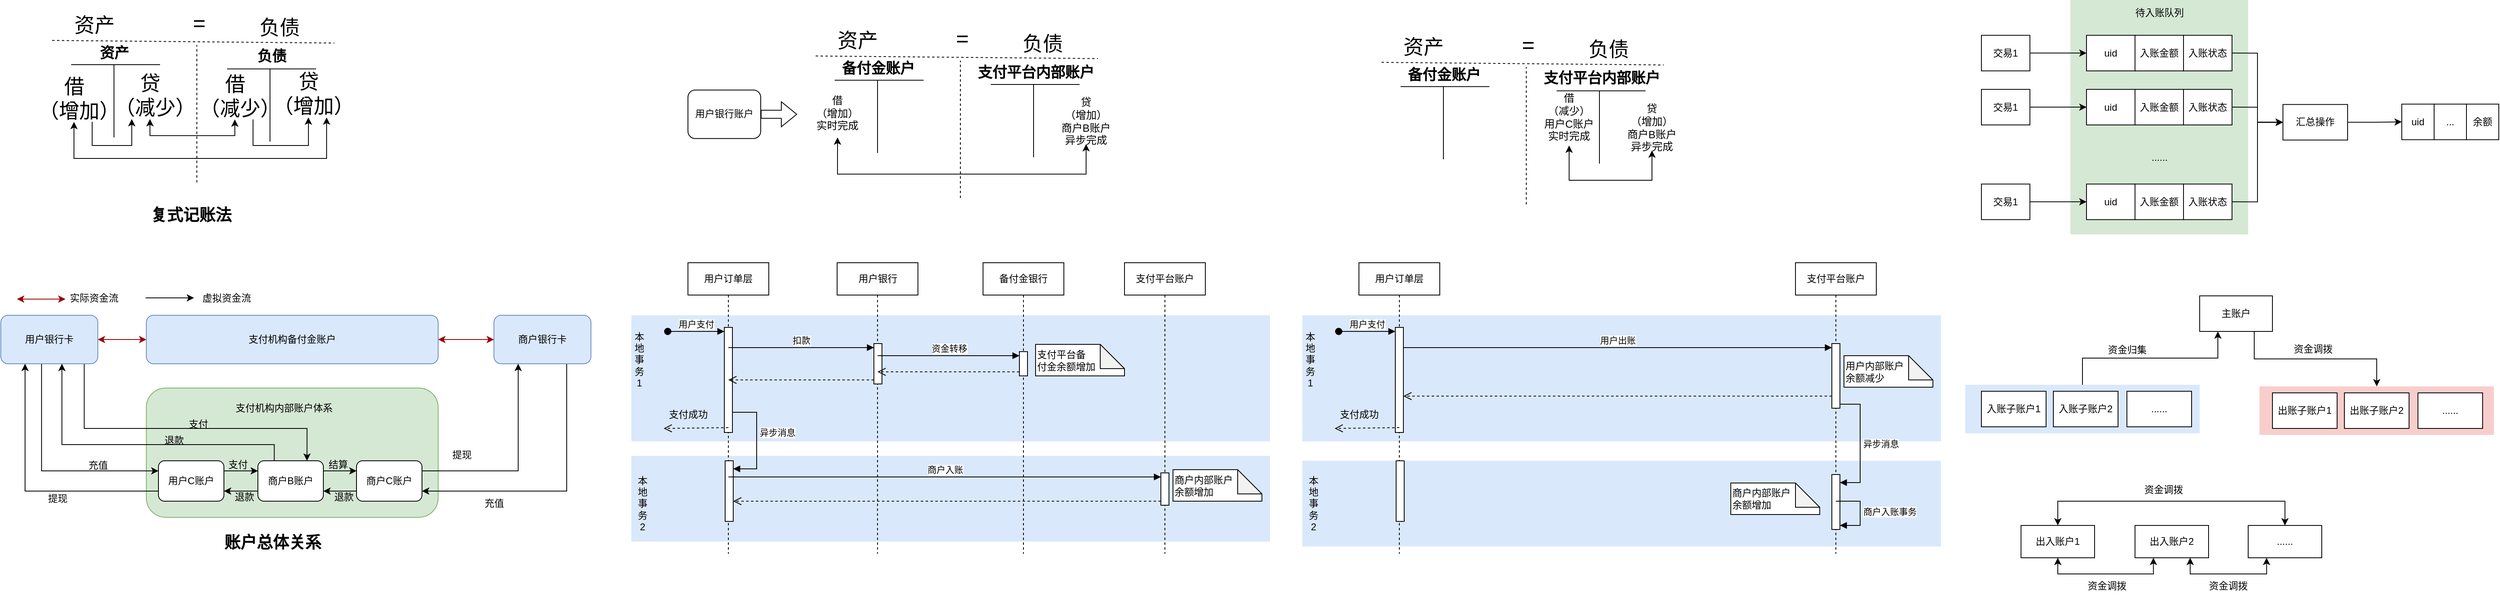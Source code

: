 <mxfile version="24.7.7">
  <diagram name="第 1 页" id="7SsCVHw0W15NpyXnOUrb">
    <mxGraphModel dx="-2128" dy="732" grid="1" gridSize="10" guides="1" tooltips="1" connect="1" arrows="1" fold="1" page="1" pageScale="1" pageWidth="827" pageHeight="1169" math="0" shadow="0">
      <root>
        <mxCell id="0" />
        <mxCell id="1" parent="0" />
        <mxCell id="xBtJLK2xpi-b1Wyv33hD-62" value="" style="rounded=0;whiteSpace=wrap;html=1;fillColor=#f8cecc;strokeColor=none;" vertex="1" parent="1">
          <mxGeometry x="6174" y="508" width="290" height="60" as="geometry" />
        </mxCell>
        <mxCell id="xBtJLK2xpi-b1Wyv33hD-63" style="edgeStyle=orthogonalEdgeStyle;rounded=0;orthogonalLoop=1;jettySize=auto;html=1;exitX=0.5;exitY=0;exitDx=0;exitDy=0;entryX=0.25;entryY=1;entryDx=0;entryDy=0;" edge="1" parent="1" source="xBtJLK2xpi-b1Wyv33hD-61" target="xBtJLK2xpi-b1Wyv33hD-28">
          <mxGeometry relative="1" as="geometry" />
        </mxCell>
        <mxCell id="xBtJLK2xpi-b1Wyv33hD-61" value="" style="rounded=0;whiteSpace=wrap;html=1;fillColor=#dae8fc;strokeColor=none;" vertex="1" parent="1">
          <mxGeometry x="5810" y="506" width="290" height="60" as="geometry" />
        </mxCell>
        <mxCell id="xBtJLK2xpi-b1Wyv33hD-24" value="" style="rounded=0;whiteSpace=wrap;html=1;fillColor=#d5e8d4;strokeColor=none;" vertex="1" parent="1">
          <mxGeometry x="5940" y="30" width="220" height="290" as="geometry" />
        </mxCell>
        <mxCell id="EodZ2tuuJ1Xo54SDkZiC-138" value="" style="rounded=0;whiteSpace=wrap;html=1;fillColor=#dae8fc;strokeColor=none;" parent="1" vertex="1">
          <mxGeometry x="4160" y="594" width="790" height="106" as="geometry" />
        </mxCell>
        <mxCell id="EodZ2tuuJ1Xo54SDkZiC-136" value="" style="rounded=0;whiteSpace=wrap;html=1;fillColor=#dae8fc;strokeColor=none;" parent="1" vertex="1">
          <mxGeometry x="4160" y="420" width="790" height="156" as="geometry" />
        </mxCell>
        <mxCell id="EodZ2tuuJ1Xo54SDkZiC-15" value="" style="rounded=1;whiteSpace=wrap;html=1;fillColor=#d5e8d4;strokeColor=#82b366;" parent="1" vertex="1">
          <mxGeometry x="3560" y="510" width="361" height="160" as="geometry" />
        </mxCell>
        <mxCell id="EodZ2tuuJ1Xo54SDkZiC-1" value="资产" style="rounded=0;whiteSpace=wrap;html=1;fillColor=none;strokeColor=none;fontSize=25;" parent="1" vertex="1">
          <mxGeometry x="3435.5" y="30" width="120" height="60" as="geometry" />
        </mxCell>
        <mxCell id="EodZ2tuuJ1Xo54SDkZiC-2" value="负债" style="rounded=0;whiteSpace=wrap;html=1;fillColor=none;strokeColor=none;fontSize=25;" parent="1" vertex="1">
          <mxGeometry x="3664.5" y="33.25" width="120" height="60" as="geometry" />
        </mxCell>
        <mxCell id="EodZ2tuuJ1Xo54SDkZiC-3" value="" style="endArrow=none;html=1;rounded=0;exitX=0;exitY=1;exitDx=0;exitDy=0;entryX=1;entryY=1;entryDx=0;entryDy=0;dashed=1;" parent="1" edge="1">
          <mxGeometry width="50" height="50" relative="1" as="geometry">
            <mxPoint x="3443.5" y="80" as="sourcePoint" />
            <mxPoint x="3792.5" y="83.25" as="targetPoint" />
          </mxGeometry>
        </mxCell>
        <mxCell id="EodZ2tuuJ1Xo54SDkZiC-4" value="=" style="text;html=1;align=center;verticalAlign=middle;resizable=0;points=[];autosize=1;strokeColor=none;fillColor=none;fontSize=27;" parent="1" vertex="1">
          <mxGeometry x="3604.5" y="33.75" width="40" height="50" as="geometry" />
        </mxCell>
        <mxCell id="EodZ2tuuJ1Xo54SDkZiC-5" style="edgeStyle=orthogonalEdgeStyle;rounded=0;orthogonalLoop=1;jettySize=auto;html=1;exitX=0.5;exitY=1;exitDx=0;exitDy=0;entryX=0.75;entryY=1;entryDx=0;entryDy=0;endArrow=classic;endFill=1;startArrow=classic;startFill=1;" parent="1" source="EodZ2tuuJ1Xo54SDkZiC-6" target="EodZ2tuuJ1Xo54SDkZiC-11" edge="1">
          <mxGeometry relative="1" as="geometry">
            <Array as="points">
              <mxPoint x="3471" y="226" />
              <mxPoint x="3783" y="226" />
            </Array>
          </mxGeometry>
        </mxCell>
        <mxCell id="EodZ2tuuJ1Xo54SDkZiC-57" style="edgeStyle=orthogonalEdgeStyle;rounded=0;orthogonalLoop=1;jettySize=auto;html=1;exitX=0.75;exitY=1;exitDx=0;exitDy=0;entryX=0.25;entryY=1;entryDx=0;entryDy=0;" parent="1" source="EodZ2tuuJ1Xo54SDkZiC-6" target="EodZ2tuuJ1Xo54SDkZiC-7" edge="1">
          <mxGeometry relative="1" as="geometry">
            <Array as="points">
              <mxPoint x="3493" y="210" />
              <mxPoint x="3542" y="210" />
            </Array>
          </mxGeometry>
        </mxCell>
        <mxCell id="EodZ2tuuJ1Xo54SDkZiC-6" value="借&lt;div&gt;（增加）&lt;/div&gt;" style="rounded=0;whiteSpace=wrap;html=1;fillColor=none;strokeColor=none;fontSize=25;" parent="1" vertex="1">
          <mxGeometry x="3425.5" y="120.75" width="90" height="60" as="geometry" />
        </mxCell>
        <mxCell id="EodZ2tuuJ1Xo54SDkZiC-7" value="贷&lt;div&gt;（减少）&lt;/div&gt;" style="rounded=0;whiteSpace=wrap;html=1;fillColor=none;strokeColor=none;fontSize=25;" parent="1" vertex="1">
          <mxGeometry x="3519.5" y="117.25" width="90" height="60" as="geometry" />
        </mxCell>
        <mxCell id="EodZ2tuuJ1Xo54SDkZiC-8" value="" style="endArrow=none;html=1;rounded=0;dashed=1;" parent="1" edge="1">
          <mxGeometry width="50" height="50" relative="1" as="geometry">
            <mxPoint x="3622.5" y="255.75" as="sourcePoint" />
            <mxPoint x="3622.5" y="85.75" as="targetPoint" />
          </mxGeometry>
        </mxCell>
        <mxCell id="EodZ2tuuJ1Xo54SDkZiC-9" style="edgeStyle=orthogonalEdgeStyle;rounded=0;orthogonalLoop=1;jettySize=auto;html=1;exitX=0.5;exitY=1;exitDx=0;exitDy=0;entryX=0.5;entryY=1;entryDx=0;entryDy=0;startArrow=classic;startFill=1;" parent="1" source="EodZ2tuuJ1Xo54SDkZiC-10" target="EodZ2tuuJ1Xo54SDkZiC-7" edge="1">
          <mxGeometry relative="1" as="geometry" />
        </mxCell>
        <mxCell id="EodZ2tuuJ1Xo54SDkZiC-58" style="edgeStyle=orthogonalEdgeStyle;rounded=0;orthogonalLoop=1;jettySize=auto;html=1;exitX=0.75;exitY=1;exitDx=0;exitDy=0;entryX=0.5;entryY=1;entryDx=0;entryDy=0;" parent="1" source="EodZ2tuuJ1Xo54SDkZiC-10" target="EodZ2tuuJ1Xo54SDkZiC-11" edge="1">
          <mxGeometry relative="1" as="geometry">
            <Array as="points">
              <mxPoint x="3692" y="210" />
              <mxPoint x="3761" y="210" />
            </Array>
          </mxGeometry>
        </mxCell>
        <mxCell id="EodZ2tuuJ1Xo54SDkZiC-10" value="借&lt;div&gt;（减少）&lt;/div&gt;" style="rounded=0;whiteSpace=wrap;html=1;fillColor=none;strokeColor=none;fontSize=25;" parent="1" vertex="1">
          <mxGeometry x="3624.5" y="117.75" width="90" height="60" as="geometry" />
        </mxCell>
        <mxCell id="EodZ2tuuJ1Xo54SDkZiC-11" value="贷&lt;div&gt;（增加）&lt;/div&gt;" style="rounded=0;whiteSpace=wrap;html=1;fillColor=none;strokeColor=none;fontSize=25;" parent="1" vertex="1">
          <mxGeometry x="3715.5" y="115.25" width="90" height="60" as="geometry" />
        </mxCell>
        <mxCell id="EodZ2tuuJ1Xo54SDkZiC-34" style="edgeStyle=orthogonalEdgeStyle;rounded=0;orthogonalLoop=1;jettySize=auto;html=1;exitX=0.42;exitY=1;exitDx=0;exitDy=0;entryX=0;entryY=0.25;entryDx=0;entryDy=0;exitPerimeter=0;" parent="1" source="EodZ2tuuJ1Xo54SDkZiC-12" target="EodZ2tuuJ1Xo54SDkZiC-16" edge="1">
          <mxGeometry relative="1" as="geometry" />
        </mxCell>
        <mxCell id="EodZ2tuuJ1Xo54SDkZiC-36" style="edgeStyle=orthogonalEdgeStyle;rounded=0;orthogonalLoop=1;jettySize=auto;html=1;exitX=1;exitY=0.5;exitDx=0;exitDy=0;entryX=0;entryY=0.5;entryDx=0;entryDy=0;startArrow=classic;startFill=1;strokeColor=#990000;" parent="1" source="EodZ2tuuJ1Xo54SDkZiC-12" target="EodZ2tuuJ1Xo54SDkZiC-13" edge="1">
          <mxGeometry relative="1" as="geometry" />
        </mxCell>
        <mxCell id="EodZ2tuuJ1Xo54SDkZiC-40" style="edgeStyle=orthogonalEdgeStyle;rounded=0;orthogonalLoop=1;jettySize=auto;html=1;exitX=0.86;exitY=1;exitDx=0;exitDy=0;exitPerimeter=0;entryX=0.75;entryY=0;entryDx=0;entryDy=0;" parent="1" source="EodZ2tuuJ1Xo54SDkZiC-12" target="EodZ2tuuJ1Xo54SDkZiC-17" edge="1">
          <mxGeometry relative="1" as="geometry">
            <Array as="points">
              <mxPoint x="3483" y="560" />
              <mxPoint x="3759" y="560" />
            </Array>
          </mxGeometry>
        </mxCell>
        <mxCell id="EodZ2tuuJ1Xo54SDkZiC-12" value="用户银行卡" style="rounded=1;whiteSpace=wrap;html=1;points=[[0,0,0,0,0],[0,0.25,0,0,0],[0,0.5,0,0,0],[0,0.75,0,0,0],[0,1,0,0,0],[0.15,1,0,0,0],[0.25,0,0,0,0],[0.25,1,0,0,0],[0.33,1,0,0,0],[0.42,1,0,0,0],[0.5,0,0,0,0],[0.53,1,0,0,0],[0.63,1,0,0,0],[0.75,0,0,0,0],[0.75,1,0,0,0],[0.86,1,0,0,0],[1,0,0,0,0],[1,0.25,0,0,0],[1,0.5,0,0,0],[1,0.75,0,0,0],[1,1,0,0,0]];fillColor=#dae8fc;strokeColor=#6c8ebf;" parent="1" vertex="1">
          <mxGeometry x="3380" y="420" width="120" height="60" as="geometry" />
        </mxCell>
        <mxCell id="EodZ2tuuJ1Xo54SDkZiC-13" value="支付机构备付金账户" style="rounded=1;whiteSpace=wrap;html=1;fillColor=#dae8fc;strokeColor=#6c8ebf;" parent="1" vertex="1">
          <mxGeometry x="3560" y="420" width="361" height="60" as="geometry" />
        </mxCell>
        <mxCell id="EodZ2tuuJ1Xo54SDkZiC-21" style="edgeStyle=orthogonalEdgeStyle;rounded=0;orthogonalLoop=1;jettySize=auto;html=1;exitX=0.75;exitY=1;exitDx=0;exitDy=0;entryX=1;entryY=0.75;entryDx=0;entryDy=0;" parent="1" source="EodZ2tuuJ1Xo54SDkZiC-14" target="EodZ2tuuJ1Xo54SDkZiC-18" edge="1">
          <mxGeometry relative="1" as="geometry" />
        </mxCell>
        <mxCell id="EodZ2tuuJ1Xo54SDkZiC-37" style="edgeStyle=orthogonalEdgeStyle;rounded=0;orthogonalLoop=1;jettySize=auto;html=1;exitX=0;exitY=0.5;exitDx=0;exitDy=0;entryX=1;entryY=0.5;entryDx=0;entryDy=0;startArrow=classic;startFill=1;strokeColor=#990000;" parent="1" source="EodZ2tuuJ1Xo54SDkZiC-14" target="EodZ2tuuJ1Xo54SDkZiC-13" edge="1">
          <mxGeometry relative="1" as="geometry" />
        </mxCell>
        <mxCell id="EodZ2tuuJ1Xo54SDkZiC-14" value="商户银行卡" style="rounded=1;whiteSpace=wrap;html=1;fillColor=#dae8fc;strokeColor=#6c8ebf;" parent="1" vertex="1">
          <mxGeometry x="3990" y="420" width="120" height="60" as="geometry" />
        </mxCell>
        <mxCell id="EodZ2tuuJ1Xo54SDkZiC-28" style="edgeStyle=orthogonalEdgeStyle;rounded=0;orthogonalLoop=1;jettySize=auto;html=1;exitX=1;exitY=0.25;exitDx=0;exitDy=0;entryX=0;entryY=0.25;entryDx=0;entryDy=0;" parent="1" source="EodZ2tuuJ1Xo54SDkZiC-16" target="EodZ2tuuJ1Xo54SDkZiC-17" edge="1">
          <mxGeometry relative="1" as="geometry" />
        </mxCell>
        <mxCell id="EodZ2tuuJ1Xo54SDkZiC-35" style="edgeStyle=orthogonalEdgeStyle;rounded=0;orthogonalLoop=1;jettySize=auto;html=1;exitX=0;exitY=0.75;exitDx=0;exitDy=0;entryX=0.25;entryY=1;entryDx=0;entryDy=0;" parent="1" source="EodZ2tuuJ1Xo54SDkZiC-16" target="EodZ2tuuJ1Xo54SDkZiC-12" edge="1">
          <mxGeometry relative="1" as="geometry" />
        </mxCell>
        <mxCell id="EodZ2tuuJ1Xo54SDkZiC-16" value="用户C账户" style="rounded=1;whiteSpace=wrap;html=1;" parent="1" vertex="1">
          <mxGeometry x="3575" y="600" width="81" height="50" as="geometry" />
        </mxCell>
        <mxCell id="EodZ2tuuJ1Xo54SDkZiC-24" style="edgeStyle=orthogonalEdgeStyle;rounded=0;orthogonalLoop=1;jettySize=auto;html=1;exitX=1;exitY=0.25;exitDx=0;exitDy=0;entryX=0;entryY=0.25;entryDx=0;entryDy=0;" parent="1" source="EodZ2tuuJ1Xo54SDkZiC-17" target="EodZ2tuuJ1Xo54SDkZiC-18" edge="1">
          <mxGeometry relative="1" as="geometry" />
        </mxCell>
        <mxCell id="EodZ2tuuJ1Xo54SDkZiC-29" style="edgeStyle=orthogonalEdgeStyle;rounded=0;orthogonalLoop=1;jettySize=auto;html=1;exitX=0;exitY=0.75;exitDx=0;exitDy=0;entryX=1;entryY=0.75;entryDx=0;entryDy=0;" parent="1" source="EodZ2tuuJ1Xo54SDkZiC-17" target="EodZ2tuuJ1Xo54SDkZiC-16" edge="1">
          <mxGeometry relative="1" as="geometry" />
        </mxCell>
        <mxCell id="EodZ2tuuJ1Xo54SDkZiC-17" value="商户B账户" style="rounded=1;whiteSpace=wrap;html=1;" parent="1" vertex="1">
          <mxGeometry x="3698" y="600" width="81" height="50" as="geometry" />
        </mxCell>
        <mxCell id="EodZ2tuuJ1Xo54SDkZiC-20" style="edgeStyle=orthogonalEdgeStyle;rounded=0;orthogonalLoop=1;jettySize=auto;html=1;exitX=1;exitY=0.25;exitDx=0;exitDy=0;entryX=0.25;entryY=1;entryDx=0;entryDy=0;" parent="1" source="EodZ2tuuJ1Xo54SDkZiC-18" target="EodZ2tuuJ1Xo54SDkZiC-14" edge="1">
          <mxGeometry relative="1" as="geometry" />
        </mxCell>
        <mxCell id="EodZ2tuuJ1Xo54SDkZiC-25" style="edgeStyle=orthogonalEdgeStyle;rounded=0;orthogonalLoop=1;jettySize=auto;html=1;exitX=0;exitY=0.75;exitDx=0;exitDy=0;entryX=1;entryY=0.75;entryDx=0;entryDy=0;" parent="1" source="EodZ2tuuJ1Xo54SDkZiC-18" target="EodZ2tuuJ1Xo54SDkZiC-17" edge="1">
          <mxGeometry relative="1" as="geometry" />
        </mxCell>
        <mxCell id="EodZ2tuuJ1Xo54SDkZiC-18" value="商户C账户" style="rounded=1;whiteSpace=wrap;html=1;" parent="1" vertex="1">
          <mxGeometry x="3820" y="600" width="81" height="50" as="geometry" />
        </mxCell>
        <mxCell id="EodZ2tuuJ1Xo54SDkZiC-19" value="支付机构内部账户体系" style="text;html=1;align=center;verticalAlign=middle;resizable=0;points=[];autosize=1;strokeColor=none;fillColor=none;" parent="1" vertex="1">
          <mxGeometry x="3660" y="520" width="140" height="30" as="geometry" />
        </mxCell>
        <mxCell id="EodZ2tuuJ1Xo54SDkZiC-22" value="提现" style="text;html=1;align=center;verticalAlign=middle;resizable=0;points=[];autosize=1;strokeColor=none;fillColor=none;" parent="1" vertex="1">
          <mxGeometry x="3925" y="578" width="50" height="30" as="geometry" />
        </mxCell>
        <mxCell id="EodZ2tuuJ1Xo54SDkZiC-23" value="充值" style="text;html=1;align=center;verticalAlign=middle;resizable=0;points=[];autosize=1;strokeColor=none;fillColor=none;" parent="1" vertex="1">
          <mxGeometry x="3965" y="638" width="50" height="30" as="geometry" />
        </mxCell>
        <mxCell id="EodZ2tuuJ1Xo54SDkZiC-26" value="结算" style="text;html=1;align=center;verticalAlign=middle;resizable=0;points=[];autosize=1;strokeColor=none;fillColor=none;" parent="1" vertex="1">
          <mxGeometry x="3772" y="590" width="50" height="30" as="geometry" />
        </mxCell>
        <mxCell id="EodZ2tuuJ1Xo54SDkZiC-27" value="退款" style="text;html=1;align=center;verticalAlign=middle;resizable=0;points=[];autosize=1;strokeColor=none;fillColor=none;" parent="1" vertex="1">
          <mxGeometry x="3779" y="630" width="50" height="30" as="geometry" />
        </mxCell>
        <mxCell id="EodZ2tuuJ1Xo54SDkZiC-31" value="支付" style="text;html=1;align=center;verticalAlign=middle;resizable=0;points=[];autosize=1;strokeColor=none;fillColor=none;" parent="1" vertex="1">
          <mxGeometry x="3648" y="590" width="50" height="30" as="geometry" />
        </mxCell>
        <mxCell id="EodZ2tuuJ1Xo54SDkZiC-33" value="退款" style="text;html=1;align=center;verticalAlign=middle;resizable=0;points=[];autosize=1;strokeColor=none;fillColor=none;" parent="1" vertex="1">
          <mxGeometry x="3656" y="630" width="50" height="30" as="geometry" />
        </mxCell>
        <mxCell id="EodZ2tuuJ1Xo54SDkZiC-38" value="充值" style="text;html=1;align=center;verticalAlign=middle;resizable=0;points=[];autosize=1;strokeColor=none;fillColor=none;" parent="1" vertex="1">
          <mxGeometry x="3475" y="591" width="50" height="30" as="geometry" />
        </mxCell>
        <mxCell id="EodZ2tuuJ1Xo54SDkZiC-39" value="提现" style="text;html=1;align=center;verticalAlign=middle;resizable=0;points=[];autosize=1;strokeColor=none;fillColor=none;" parent="1" vertex="1">
          <mxGeometry x="3425" y="632" width="50" height="30" as="geometry" />
        </mxCell>
        <mxCell id="EodZ2tuuJ1Xo54SDkZiC-42" style="edgeStyle=orthogonalEdgeStyle;rounded=0;orthogonalLoop=1;jettySize=auto;html=1;exitX=0.25;exitY=0;exitDx=0;exitDy=0;entryX=0.63;entryY=1;entryDx=0;entryDy=0;entryPerimeter=0;" parent="1" source="EodZ2tuuJ1Xo54SDkZiC-17" target="EodZ2tuuJ1Xo54SDkZiC-12" edge="1">
          <mxGeometry relative="1" as="geometry">
            <Array as="points">
              <mxPoint x="3718" y="580" />
              <mxPoint x="3456" y="580" />
            </Array>
          </mxGeometry>
        </mxCell>
        <mxCell id="EodZ2tuuJ1Xo54SDkZiC-43" value="支付" style="text;html=1;align=center;verticalAlign=middle;resizable=0;points=[];autosize=1;strokeColor=none;fillColor=none;" parent="1" vertex="1">
          <mxGeometry x="3599" y="540" width="50" height="30" as="geometry" />
        </mxCell>
        <mxCell id="EodZ2tuuJ1Xo54SDkZiC-44" value="退款" style="text;html=1;align=center;verticalAlign=middle;resizable=0;points=[];autosize=1;strokeColor=none;fillColor=none;" parent="1" vertex="1">
          <mxGeometry x="3569" y="560" width="50" height="30" as="geometry" />
        </mxCell>
        <mxCell id="EodZ2tuuJ1Xo54SDkZiC-48" style="edgeStyle=orthogonalEdgeStyle;rounded=0;orthogonalLoop=1;jettySize=auto;html=1;exitX=1;exitY=0.5;exitDx=0;exitDy=0;entryX=0;entryY=0.5;entryDx=0;entryDy=0;startArrow=classic;startFill=1;strokeColor=#990000;" parent="1" edge="1">
          <mxGeometry relative="1" as="geometry">
            <mxPoint x="3400" y="400" as="sourcePoint" />
            <mxPoint x="3460" y="400" as="targetPoint" />
          </mxGeometry>
        </mxCell>
        <mxCell id="EodZ2tuuJ1Xo54SDkZiC-49" value="实际资金流" style="text;html=1;align=center;verticalAlign=middle;resizable=0;points=[];autosize=1;strokeColor=none;fillColor=none;" parent="1" vertex="1">
          <mxGeometry x="3455" y="384" width="80" height="30" as="geometry" />
        </mxCell>
        <mxCell id="EodZ2tuuJ1Xo54SDkZiC-51" style="edgeStyle=orthogonalEdgeStyle;rounded=0;orthogonalLoop=1;jettySize=auto;html=1;exitX=1;exitY=0.25;exitDx=0;exitDy=0;exitPerimeter=0;entryX=0;entryY=0.25;entryDx=0;entryDy=0;" parent="1" edge="1">
          <mxGeometry relative="1" as="geometry">
            <mxPoint x="3559" y="398.5" as="sourcePoint" />
            <mxPoint x="3619" y="398.5" as="targetPoint" />
          </mxGeometry>
        </mxCell>
        <mxCell id="EodZ2tuuJ1Xo54SDkZiC-52" value="虚拟资金流" style="text;html=1;align=center;verticalAlign=middle;resizable=0;points=[];autosize=1;strokeColor=none;fillColor=none;" parent="1" vertex="1">
          <mxGeometry x="3619" y="384" width="80" height="30" as="geometry" />
        </mxCell>
        <mxCell id="EodZ2tuuJ1Xo54SDkZiC-53" value="复式记账法" style="text;html=1;align=center;verticalAlign=middle;resizable=0;points=[];autosize=1;strokeColor=none;fillColor=none;fontSize=20;fontStyle=1" parent="1" vertex="1">
          <mxGeometry x="3555" y="275" width="120" height="40" as="geometry" />
        </mxCell>
        <mxCell id="EodZ2tuuJ1Xo54SDkZiC-54" value="账户总体关系" style="text;html=1;align=center;verticalAlign=middle;resizable=0;points=[];autosize=1;strokeColor=none;fillColor=none;fontSize=20;fontStyle=1" parent="1" vertex="1">
          <mxGeometry x="3646" y="680" width="140" height="40" as="geometry" />
        </mxCell>
        <mxCell id="EodZ2tuuJ1Xo54SDkZiC-55" value="" style="endArrow=none;html=1;rounded=0;" parent="1" edge="1">
          <mxGeometry width="50" height="50" relative="1" as="geometry">
            <mxPoint x="3467" y="110" as="sourcePoint" />
            <mxPoint x="3577" y="110" as="targetPoint" />
          </mxGeometry>
        </mxCell>
        <mxCell id="EodZ2tuuJ1Xo54SDkZiC-56" value="" style="endArrow=none;html=1;rounded=0;" parent="1" edge="1">
          <mxGeometry width="50" height="50" relative="1" as="geometry">
            <mxPoint x="3520" y="200" as="sourcePoint" />
            <mxPoint x="3520" y="110" as="targetPoint" />
          </mxGeometry>
        </mxCell>
        <mxCell id="EodZ2tuuJ1Xo54SDkZiC-59" value="" style="endArrow=none;html=1;rounded=0;" parent="1" edge="1">
          <mxGeometry width="50" height="50" relative="1" as="geometry">
            <mxPoint x="3660" y="115.25" as="sourcePoint" />
            <mxPoint x="3770" y="115.25" as="targetPoint" />
          </mxGeometry>
        </mxCell>
        <mxCell id="EodZ2tuuJ1Xo54SDkZiC-60" value="" style="endArrow=none;html=1;rounded=0;" parent="1" edge="1">
          <mxGeometry width="50" height="50" relative="1" as="geometry">
            <mxPoint x="3713" y="205.25" as="sourcePoint" />
            <mxPoint x="3713" y="115.25" as="targetPoint" />
          </mxGeometry>
        </mxCell>
        <mxCell id="EodZ2tuuJ1Xo54SDkZiC-61" value="资产" style="text;html=1;align=center;verticalAlign=middle;resizable=0;points=[];autosize=1;strokeColor=none;fillColor=none;fontSize=18;fontStyle=1" parent="1" vertex="1">
          <mxGeometry x="3490" y="75.75" width="60" height="40" as="geometry" />
        </mxCell>
        <mxCell id="EodZ2tuuJ1Xo54SDkZiC-62" value="负债" style="text;html=1;align=center;verticalAlign=middle;resizable=0;points=[];autosize=1;strokeColor=none;fillColor=none;fontSize=18;fontStyle=1" parent="1" vertex="1">
          <mxGeometry x="3685" y="80.25" width="60" height="40" as="geometry" />
        </mxCell>
        <mxCell id="EodZ2tuuJ1Xo54SDkZiC-63" value="资产" style="rounded=0;whiteSpace=wrap;html=1;fillColor=none;strokeColor=none;fontSize=25;" parent="1" vertex="1">
          <mxGeometry x="4380" y="49.25" width="120" height="60" as="geometry" />
        </mxCell>
        <mxCell id="EodZ2tuuJ1Xo54SDkZiC-64" value="负债" style="rounded=0;whiteSpace=wrap;html=1;fillColor=none;strokeColor=none;fontSize=25;" parent="1" vertex="1">
          <mxGeometry x="4609" y="52.5" width="120" height="60" as="geometry" />
        </mxCell>
        <mxCell id="EodZ2tuuJ1Xo54SDkZiC-65" value="" style="endArrow=none;html=1;rounded=0;exitX=0;exitY=1;exitDx=0;exitDy=0;entryX=1;entryY=1;entryDx=0;entryDy=0;dashed=1;" parent="1" edge="1">
          <mxGeometry width="50" height="50" relative="1" as="geometry">
            <mxPoint x="4388" y="99.25" as="sourcePoint" />
            <mxPoint x="4737" y="102.5" as="targetPoint" />
          </mxGeometry>
        </mxCell>
        <mxCell id="EodZ2tuuJ1Xo54SDkZiC-66" value="=" style="text;html=1;align=center;verticalAlign=middle;resizable=0;points=[];autosize=1;strokeColor=none;fillColor=none;fontSize=27;" parent="1" vertex="1">
          <mxGeometry x="4549" y="53" width="40" height="50" as="geometry" />
        </mxCell>
        <mxCell id="EodZ2tuuJ1Xo54SDkZiC-67" style="edgeStyle=orthogonalEdgeStyle;rounded=0;orthogonalLoop=1;jettySize=auto;html=1;exitX=0.5;exitY=1;exitDx=0;exitDy=0;entryX=0.5;entryY=1;entryDx=0;entryDy=0;endArrow=classic;endFill=1;startArrow=classic;startFill=1;" parent="1" source="EodZ2tuuJ1Xo54SDkZiC-69" target="EodZ2tuuJ1Xo54SDkZiC-75" edge="1">
          <mxGeometry relative="1" as="geometry">
            <Array as="points">
              <mxPoint x="4415" y="245.37" />
              <mxPoint x="4723" y="245.37" />
            </Array>
          </mxGeometry>
        </mxCell>
        <mxCell id="EodZ2tuuJ1Xo54SDkZiC-69" value="借&lt;div style=&quot;font-size: 13px;&quot;&gt;（增加）&lt;/div&gt;&lt;div style=&quot;font-size: 13px;&quot;&gt;实时完成&lt;/div&gt;" style="rounded=0;whiteSpace=wrap;html=1;fillColor=none;strokeColor=none;fontSize=13;" parent="1" vertex="1">
          <mxGeometry x="4370" y="140" width="90" height="60" as="geometry" />
        </mxCell>
        <mxCell id="EodZ2tuuJ1Xo54SDkZiC-71" value="" style="endArrow=none;html=1;rounded=0;dashed=1;" parent="1" edge="1">
          <mxGeometry width="50" height="50" relative="1" as="geometry">
            <mxPoint x="4567" y="275" as="sourcePoint" />
            <mxPoint x="4567" y="105" as="targetPoint" />
          </mxGeometry>
        </mxCell>
        <mxCell id="EodZ2tuuJ1Xo54SDkZiC-75" value="贷&lt;div style=&quot;font-size: 13px;&quot;&gt;（增加）&lt;/div&gt;&lt;div style=&quot;font-size: 13px;&quot;&gt;商户B账户&lt;/div&gt;&lt;div style=&quot;font-size: 13px;&quot;&gt;异步完成&lt;/div&gt;" style="rounded=0;whiteSpace=wrap;html=1;fillColor=none;strokeColor=none;fontSize=13;" parent="1" vertex="1">
          <mxGeometry x="4665" y="151.37" width="115" height="56.87" as="geometry" />
        </mxCell>
        <mxCell id="EodZ2tuuJ1Xo54SDkZiC-76" value="" style="endArrow=none;html=1;rounded=0;" parent="1" edge="1">
          <mxGeometry width="50" height="50" relative="1" as="geometry">
            <mxPoint x="4411.5" y="129.25" as="sourcePoint" />
            <mxPoint x="4521.5" y="129.25" as="targetPoint" />
          </mxGeometry>
        </mxCell>
        <mxCell id="EodZ2tuuJ1Xo54SDkZiC-77" value="" style="endArrow=none;html=1;rounded=0;" parent="1" edge="1">
          <mxGeometry width="50" height="50" relative="1" as="geometry">
            <mxPoint x="4464.5" y="219.25" as="sourcePoint" />
            <mxPoint x="4464.5" y="129.25" as="targetPoint" />
          </mxGeometry>
        </mxCell>
        <mxCell id="EodZ2tuuJ1Xo54SDkZiC-78" value="" style="endArrow=none;html=1;rounded=0;" parent="1" edge="1">
          <mxGeometry width="50" height="50" relative="1" as="geometry">
            <mxPoint x="4604.5" y="134.5" as="sourcePoint" />
            <mxPoint x="4714.5" y="134.5" as="targetPoint" />
          </mxGeometry>
        </mxCell>
        <mxCell id="EodZ2tuuJ1Xo54SDkZiC-79" value="" style="endArrow=none;html=1;rounded=0;" parent="1" edge="1">
          <mxGeometry width="50" height="50" relative="1" as="geometry">
            <mxPoint x="4657.5" y="224.5" as="sourcePoint" />
            <mxPoint x="4657.5" y="134.5" as="targetPoint" />
          </mxGeometry>
        </mxCell>
        <mxCell id="EodZ2tuuJ1Xo54SDkZiC-80" value="备付金账户" style="text;html=1;align=center;verticalAlign=middle;resizable=0;points=[];autosize=1;strokeColor=none;fillColor=none;fontSize=18;fontStyle=1" parent="1" vertex="1">
          <mxGeometry x="4409.5" y="95" width="110" height="40" as="geometry" />
        </mxCell>
        <mxCell id="EodZ2tuuJ1Xo54SDkZiC-81" value="支付平台内部账户" style="text;html=1;align=center;verticalAlign=middle;resizable=0;points=[];autosize=1;strokeColor=none;fillColor=none;fontSize=18;fontStyle=1" parent="1" vertex="1">
          <mxGeometry x="4574.5" y="99.5" width="170" height="40" as="geometry" />
        </mxCell>
        <mxCell id="EodZ2tuuJ1Xo54SDkZiC-82" value="用户银行账户" style="rounded=1;whiteSpace=wrap;html=1;" parent="1" vertex="1">
          <mxGeometry x="4230" y="141.37" width="90" height="60" as="geometry" />
        </mxCell>
        <mxCell id="EodZ2tuuJ1Xo54SDkZiC-83" value="" style="shape=flexArrow;endArrow=classic;html=1;rounded=0;exitX=1;exitY=0.5;exitDx=0;exitDy=0;" parent="1" source="EodZ2tuuJ1Xo54SDkZiC-82" edge="1">
          <mxGeometry width="50" height="50" relative="1" as="geometry">
            <mxPoint x="4275" y="311.37" as="sourcePoint" />
            <mxPoint x="4365" y="171.37" as="targetPoint" />
          </mxGeometry>
        </mxCell>
        <mxCell id="EodZ2tuuJ1Xo54SDkZiC-104" value="用户订单层" style="shape=umlLifeline;perimeter=lifelinePerimeter;whiteSpace=wrap;html=1;container=1;dropTarget=0;collapsible=0;recursiveResize=0;outlineConnect=0;portConstraint=eastwest;newEdgeStyle={&quot;curved&quot;:0,&quot;rounded&quot;:0};" parent="1" vertex="1">
          <mxGeometry x="4230" y="355" width="100" height="360" as="geometry" />
        </mxCell>
        <mxCell id="EodZ2tuuJ1Xo54SDkZiC-108" value="" style="html=1;points=[[0,0,0,0,5],[0,1,0,0,-5],[1,0,0,0,5],[1,1,0,0,-5]];perimeter=orthogonalPerimeter;outlineConnect=0;targetShapes=umlLifeline;portConstraint=eastwest;newEdgeStyle={&quot;curved&quot;:0,&quot;rounded&quot;:0};" parent="EodZ2tuuJ1Xo54SDkZiC-104" vertex="1">
          <mxGeometry x="45" y="80" width="10" height="130" as="geometry" />
        </mxCell>
        <mxCell id="EodZ2tuuJ1Xo54SDkZiC-109" value="用户支付" style="html=1;verticalAlign=bottom;startArrow=oval;endArrow=block;startSize=8;curved=0;rounded=0;entryX=0;entryY=0;entryDx=0;entryDy=5;" parent="EodZ2tuuJ1Xo54SDkZiC-104" target="EodZ2tuuJ1Xo54SDkZiC-108" edge="1">
          <mxGeometry relative="1" as="geometry">
            <mxPoint x="-25" y="85" as="sourcePoint" />
          </mxGeometry>
        </mxCell>
        <mxCell id="EodZ2tuuJ1Xo54SDkZiC-123" value="" style="html=1;points=[[0,0,0,0,5],[0,1,0,0,-5],[1,0,0,0,5],[1,1,0,0,-5]];perimeter=orthogonalPerimeter;outlineConnect=0;targetShapes=umlLifeline;portConstraint=eastwest;newEdgeStyle={&quot;curved&quot;:0,&quot;rounded&quot;:0};" parent="EodZ2tuuJ1Xo54SDkZiC-104" vertex="1">
          <mxGeometry x="46" y="245" width="10" height="75" as="geometry" />
        </mxCell>
        <mxCell id="EodZ2tuuJ1Xo54SDkZiC-124" value="异步消息" style="html=1;align=left;spacingLeft=2;endArrow=block;rounded=0;edgeStyle=orthogonalEdgeStyle;curved=0;rounded=0;exitX=1;exitY=1;exitDx=0;exitDy=-5;exitPerimeter=0;" parent="EodZ2tuuJ1Xo54SDkZiC-104" source="EodZ2tuuJ1Xo54SDkZiC-108" target="EodZ2tuuJ1Xo54SDkZiC-123" edge="1">
          <mxGeometry relative="1" as="geometry">
            <mxPoint x="55" y="225" as="sourcePoint" />
            <Array as="points">
              <mxPoint x="85" y="185" />
              <mxPoint x="85" y="255" />
            </Array>
          </mxGeometry>
        </mxCell>
        <mxCell id="EodZ2tuuJ1Xo54SDkZiC-105" value="&lt;meta charset=&quot;utf-8&quot;&gt;&lt;span style=&quot;color: rgb(0, 0, 0); font-family: Helvetica; font-size: 12px; font-style: normal; font-variant-ligatures: normal; font-variant-caps: normal; font-weight: 400; letter-spacing: normal; orphans: 2; text-align: center; text-indent: 0px; text-transform: none; widows: 2; word-spacing: 0px; -webkit-text-stroke-width: 0px; white-space: normal; background-color: rgb(251, 251, 251); text-decoration-thickness: initial; text-decoration-style: initial; text-decoration-color: initial; display: inline !important; float: none;&quot;&gt;用户银行&lt;/span&gt;" style="shape=umlLifeline;perimeter=lifelinePerimeter;whiteSpace=wrap;html=1;container=1;dropTarget=0;collapsible=0;recursiveResize=0;outlineConnect=0;portConstraint=eastwest;newEdgeStyle={&quot;curved&quot;:0,&quot;rounded&quot;:0};" parent="1" vertex="1">
          <mxGeometry x="4414.5" y="355" width="100" height="360" as="geometry" />
        </mxCell>
        <mxCell id="EodZ2tuuJ1Xo54SDkZiC-112" value="" style="html=1;points=[[0,0,0,0,5],[0,1,0,0,-5],[1,0,0,0,5],[1,1,0,0,-5]];perimeter=orthogonalPerimeter;outlineConnect=0;targetShapes=umlLifeline;portConstraint=eastwest;newEdgeStyle={&quot;curved&quot;:0,&quot;rounded&quot;:0};" parent="EodZ2tuuJ1Xo54SDkZiC-105" vertex="1">
          <mxGeometry x="45.5" y="100" width="10" height="50" as="geometry" />
        </mxCell>
        <mxCell id="EodZ2tuuJ1Xo54SDkZiC-106" value="备付金银行" style="shape=umlLifeline;perimeter=lifelinePerimeter;whiteSpace=wrap;html=1;container=1;dropTarget=0;collapsible=0;recursiveResize=0;outlineConnect=0;portConstraint=eastwest;newEdgeStyle={&quot;curved&quot;:0,&quot;rounded&quot;:0};" parent="1" vertex="1">
          <mxGeometry x="4595" y="355" width="100" height="360" as="geometry" />
        </mxCell>
        <mxCell id="EodZ2tuuJ1Xo54SDkZiC-115" value="" style="html=1;points=[[0,0,0,0,5],[0,1,0,0,-5],[1,0,0,0,5],[1,1,0,0,-5]];perimeter=orthogonalPerimeter;outlineConnect=0;targetShapes=umlLifeline;portConstraint=eastwest;newEdgeStyle={&quot;curved&quot;:0,&quot;rounded&quot;:0};" parent="EodZ2tuuJ1Xo54SDkZiC-106" vertex="1">
          <mxGeometry x="45" y="110" width="10" height="30" as="geometry" />
        </mxCell>
        <mxCell id="EodZ2tuuJ1Xo54SDkZiC-107" value="支付平台账户" style="shape=umlLifeline;perimeter=lifelinePerimeter;whiteSpace=wrap;html=1;container=1;dropTarget=0;collapsible=0;recursiveResize=0;outlineConnect=0;portConstraint=eastwest;newEdgeStyle={&quot;curved&quot;:0,&quot;rounded&quot;:0};" parent="1" vertex="1">
          <mxGeometry x="4770" y="355" width="100" height="360" as="geometry" />
        </mxCell>
        <mxCell id="EodZ2tuuJ1Xo54SDkZiC-125" value="" style="html=1;points=[[0,0,0,0,5],[0,1,0,0,-5],[1,0,0,0,5],[1,1,0,0,-5]];perimeter=orthogonalPerimeter;outlineConnect=0;targetShapes=umlLifeline;portConstraint=eastwest;newEdgeStyle={&quot;curved&quot;:0,&quot;rounded&quot;:0};" parent="EodZ2tuuJ1Xo54SDkZiC-107" vertex="1">
          <mxGeometry x="45" y="260" width="10" height="40" as="geometry" />
        </mxCell>
        <mxCell id="EodZ2tuuJ1Xo54SDkZiC-114" value="" style="html=1;verticalAlign=bottom;endArrow=open;dashed=1;endSize=8;curved=0;rounded=0;exitX=0;exitY=1;exitDx=0;exitDy=-5;" parent="1" source="EodZ2tuuJ1Xo54SDkZiC-112" target="EodZ2tuuJ1Xo54SDkZiC-104" edge="1">
          <mxGeometry relative="1" as="geometry">
            <mxPoint x="4390" y="530" as="targetPoint" />
          </mxGeometry>
        </mxCell>
        <mxCell id="EodZ2tuuJ1Xo54SDkZiC-113" value="扣款" style="html=1;verticalAlign=bottom;endArrow=block;curved=0;rounded=0;entryX=0;entryY=0;entryDx=0;entryDy=5;" parent="1" source="EodZ2tuuJ1Xo54SDkZiC-104" target="EodZ2tuuJ1Xo54SDkZiC-112" edge="1">
          <mxGeometry relative="1" as="geometry">
            <mxPoint x="4390" y="460" as="sourcePoint" />
          </mxGeometry>
        </mxCell>
        <mxCell id="EodZ2tuuJ1Xo54SDkZiC-117" value="" style="html=1;verticalAlign=bottom;endArrow=open;dashed=1;endSize=8;curved=0;rounded=0;exitX=0;exitY=1;exitDx=0;exitDy=-5;exitPerimeter=0;" parent="1" source="EodZ2tuuJ1Xo54SDkZiC-115" target="EodZ2tuuJ1Xo54SDkZiC-105" edge="1">
          <mxGeometry relative="1" as="geometry">
            <mxPoint x="4570" y="540" as="targetPoint" />
          </mxGeometry>
        </mxCell>
        <mxCell id="EodZ2tuuJ1Xo54SDkZiC-116" value="资金转移" style="html=1;verticalAlign=bottom;endArrow=block;curved=0;rounded=0;entryX=0;entryY=0;entryDx=0;entryDy=5;" parent="1" source="EodZ2tuuJ1Xo54SDkZiC-105" target="EodZ2tuuJ1Xo54SDkZiC-115" edge="1">
          <mxGeometry relative="1" as="geometry">
            <mxPoint x="4570" y="470" as="sourcePoint" />
          </mxGeometry>
        </mxCell>
        <mxCell id="EodZ2tuuJ1Xo54SDkZiC-121" value="&lt;span style=&quot;text-wrap: nowrap;&quot;&gt;支付平台备&lt;/span&gt;&lt;div&gt;&lt;span style=&quot;text-wrap: nowrap;&quot;&gt;付金余额增加&lt;/span&gt;&lt;/div&gt;" style="shape=note;whiteSpace=wrap;html=1;backgroundOutline=1;darkOpacity=0.05;align=left;" parent="1" vertex="1">
          <mxGeometry x="4660" y="456" width="110" height="39" as="geometry" />
        </mxCell>
        <mxCell id="EodZ2tuuJ1Xo54SDkZiC-126" value="商户入账" style="html=1;verticalAlign=bottom;endArrow=block;curved=0;rounded=0;entryX=0;entryY=0;entryDx=0;entryDy=5;" parent="1" source="EodZ2tuuJ1Xo54SDkZiC-104" target="EodZ2tuuJ1Xo54SDkZiC-125" edge="1">
          <mxGeometry relative="1" as="geometry">
            <mxPoint x="4745" y="620" as="sourcePoint" />
          </mxGeometry>
        </mxCell>
        <mxCell id="EodZ2tuuJ1Xo54SDkZiC-127" value="" style="html=1;verticalAlign=bottom;endArrow=open;dashed=1;endSize=8;curved=0;rounded=0;exitX=0;exitY=1;exitDx=0;exitDy=-5;" parent="1" source="EodZ2tuuJ1Xo54SDkZiC-125" target="EodZ2tuuJ1Xo54SDkZiC-123" edge="1">
          <mxGeometry relative="1" as="geometry">
            <mxPoint x="4745" y="690" as="targetPoint" />
          </mxGeometry>
        </mxCell>
        <mxCell id="EodZ2tuuJ1Xo54SDkZiC-129" value="&lt;span style=&quot;text-wrap: nowrap;&quot;&gt;商户内部账户&lt;/span&gt;&lt;div&gt;&lt;span style=&quot;text-wrap: nowrap;&quot;&gt;余额增加&lt;/span&gt;&lt;/div&gt;" style="shape=note;whiteSpace=wrap;html=1;backgroundOutline=1;darkOpacity=0.05;align=left;" parent="1" vertex="1">
          <mxGeometry x="4830" y="611" width="110" height="39" as="geometry" />
        </mxCell>
        <mxCell id="EodZ2tuuJ1Xo54SDkZiC-130" value="" style="html=1;verticalAlign=bottom;endArrow=open;dashed=1;endSize=8;curved=0;rounded=0;exitX=0;exitY=1;exitDx=0;exitDy=-5;" parent="1" edge="1">
          <mxGeometry relative="1" as="geometry">
            <mxPoint x="4200" y="560" as="targetPoint" />
            <mxPoint x="4280" y="559" as="sourcePoint" />
          </mxGeometry>
        </mxCell>
        <mxCell id="EodZ2tuuJ1Xo54SDkZiC-131" value="支付成功" style="text;html=1;align=center;verticalAlign=middle;resizable=0;points=[];autosize=1;strokeColor=none;fillColor=none;" parent="1" vertex="1">
          <mxGeometry x="4195" y="528" width="70" height="30" as="geometry" />
        </mxCell>
        <mxCell id="EodZ2tuuJ1Xo54SDkZiC-134" value="本地事务1" style="whiteSpace=wrap;html=1;fillColor=none;strokeColor=none;" parent="1" vertex="1">
          <mxGeometry x="4160" y="440" width="20" height="70" as="geometry" />
        </mxCell>
        <mxCell id="EodZ2tuuJ1Xo54SDkZiC-135" value="本地事务2" style="whiteSpace=wrap;html=1;fillColor=none;strokeColor=none;" parent="1" vertex="1">
          <mxGeometry x="4164" y="618" width="20" height="70" as="geometry" />
        </mxCell>
        <mxCell id="EodZ2tuuJ1Xo54SDkZiC-139" value="资产" style="rounded=0;whiteSpace=wrap;html=1;fillColor=none;strokeColor=none;fontSize=25;" parent="1" vertex="1">
          <mxGeometry x="5080" y="57.13" width="120" height="60" as="geometry" />
        </mxCell>
        <mxCell id="EodZ2tuuJ1Xo54SDkZiC-140" value="负债" style="rounded=0;whiteSpace=wrap;html=1;fillColor=none;strokeColor=none;fontSize=25;" parent="1" vertex="1">
          <mxGeometry x="5309" y="60.38" width="120" height="60" as="geometry" />
        </mxCell>
        <mxCell id="EodZ2tuuJ1Xo54SDkZiC-141" value="" style="endArrow=none;html=1;rounded=0;exitX=0;exitY=1;exitDx=0;exitDy=0;entryX=1;entryY=1;entryDx=0;entryDy=0;dashed=1;" parent="1" edge="1">
          <mxGeometry width="50" height="50" relative="1" as="geometry">
            <mxPoint x="5088" y="107.13" as="sourcePoint" />
            <mxPoint x="5437" y="110.38" as="targetPoint" />
          </mxGeometry>
        </mxCell>
        <mxCell id="EodZ2tuuJ1Xo54SDkZiC-142" value="=" style="text;html=1;align=center;verticalAlign=middle;resizable=0;points=[];autosize=1;strokeColor=none;fillColor=none;fontSize=27;" parent="1" vertex="1">
          <mxGeometry x="5249" y="60.88" width="40" height="50" as="geometry" />
        </mxCell>
        <mxCell id="EodZ2tuuJ1Xo54SDkZiC-143" style="edgeStyle=orthogonalEdgeStyle;rounded=0;orthogonalLoop=1;jettySize=auto;html=1;exitX=0.5;exitY=1;exitDx=0;exitDy=0;entryX=0.5;entryY=1;entryDx=0;entryDy=0;endArrow=classic;endFill=1;startArrow=classic;startFill=1;" parent="1" source="EodZ2tuuJ1Xo54SDkZiC-144" target="EodZ2tuuJ1Xo54SDkZiC-146" edge="1">
          <mxGeometry relative="1" as="geometry">
            <Array as="points">
              <mxPoint x="5320" y="253" />
              <mxPoint x="5423" y="253" />
            </Array>
          </mxGeometry>
        </mxCell>
        <mxCell id="EodZ2tuuJ1Xo54SDkZiC-144" value="借&lt;div style=&quot;font-size: 13px;&quot;&gt;（减少）&lt;/div&gt;&lt;div style=&quot;font-size: 13px;&quot;&gt;用户C账户&lt;/div&gt;&lt;div style=&quot;font-size: 13px;&quot;&gt;实时完成&lt;/div&gt;" style="rounded=0;whiteSpace=wrap;html=1;fillColor=none;strokeColor=none;fontSize=13;" parent="1" vertex="1">
          <mxGeometry x="5275" y="140" width="90" height="70" as="geometry" />
        </mxCell>
        <mxCell id="EodZ2tuuJ1Xo54SDkZiC-145" value="" style="endArrow=none;html=1;rounded=0;dashed=1;" parent="1" edge="1">
          <mxGeometry width="50" height="50" relative="1" as="geometry">
            <mxPoint x="5267" y="282.88" as="sourcePoint" />
            <mxPoint x="5267" y="112.88" as="targetPoint" />
          </mxGeometry>
        </mxCell>
        <mxCell id="EodZ2tuuJ1Xo54SDkZiC-146" value="贷&lt;div style=&quot;font-size: 13px;&quot;&gt;（增加）&lt;/div&gt;&lt;div style=&quot;font-size: 13px;&quot;&gt;商户B账户&lt;/div&gt;&lt;div style=&quot;font-size: 13px;&quot;&gt;异步完成&lt;/div&gt;" style="rounded=0;whiteSpace=wrap;html=1;fillColor=none;strokeColor=none;fontSize=13;" parent="1" vertex="1">
          <mxGeometry x="5365" y="159.25" width="115" height="56.87" as="geometry" />
        </mxCell>
        <mxCell id="EodZ2tuuJ1Xo54SDkZiC-147" value="" style="endArrow=none;html=1;rounded=0;" parent="1" edge="1">
          <mxGeometry width="50" height="50" relative="1" as="geometry">
            <mxPoint x="5111.5" y="137.13" as="sourcePoint" />
            <mxPoint x="5221.5" y="137.13" as="targetPoint" />
          </mxGeometry>
        </mxCell>
        <mxCell id="EodZ2tuuJ1Xo54SDkZiC-148" value="" style="endArrow=none;html=1;rounded=0;" parent="1" edge="1">
          <mxGeometry width="50" height="50" relative="1" as="geometry">
            <mxPoint x="5164.5" y="227.13" as="sourcePoint" />
            <mxPoint x="5164.5" y="137.13" as="targetPoint" />
          </mxGeometry>
        </mxCell>
        <mxCell id="EodZ2tuuJ1Xo54SDkZiC-149" value="" style="endArrow=none;html=1;rounded=0;" parent="1" edge="1">
          <mxGeometry width="50" height="50" relative="1" as="geometry">
            <mxPoint x="5304.5" y="142.38" as="sourcePoint" />
            <mxPoint x="5414.5" y="142.38" as="targetPoint" />
          </mxGeometry>
        </mxCell>
        <mxCell id="EodZ2tuuJ1Xo54SDkZiC-150" value="" style="endArrow=none;html=1;rounded=0;" parent="1" edge="1">
          <mxGeometry width="50" height="50" relative="1" as="geometry">
            <mxPoint x="5357.5" y="232.38" as="sourcePoint" />
            <mxPoint x="5357.5" y="142.38" as="targetPoint" />
          </mxGeometry>
        </mxCell>
        <mxCell id="EodZ2tuuJ1Xo54SDkZiC-151" value="备付金账户" style="text;html=1;align=center;verticalAlign=middle;resizable=0;points=[];autosize=1;strokeColor=none;fillColor=none;fontSize=18;fontStyle=1" parent="1" vertex="1">
          <mxGeometry x="5109.5" y="102.88" width="110" height="40" as="geometry" />
        </mxCell>
        <mxCell id="EodZ2tuuJ1Xo54SDkZiC-152" value="支付平台内部账户" style="text;html=1;align=center;verticalAlign=middle;resizable=0;points=[];autosize=1;strokeColor=none;fillColor=none;fontSize=18;fontStyle=1" parent="1" vertex="1">
          <mxGeometry x="5274.5" y="107.38" width="170" height="40" as="geometry" />
        </mxCell>
        <mxCell id="EodZ2tuuJ1Xo54SDkZiC-153" value="" style="rounded=0;whiteSpace=wrap;html=1;fillColor=#dae8fc;strokeColor=none;" parent="1" vertex="1">
          <mxGeometry x="4990" y="600" width="790" height="106" as="geometry" />
        </mxCell>
        <mxCell id="EodZ2tuuJ1Xo54SDkZiC-154" value="" style="rounded=0;whiteSpace=wrap;html=1;fillColor=#dae8fc;strokeColor=none;" parent="1" vertex="1">
          <mxGeometry x="4990" y="420" width="790" height="156" as="geometry" />
        </mxCell>
        <mxCell id="EodZ2tuuJ1Xo54SDkZiC-155" value="用户订单层" style="shape=umlLifeline;perimeter=lifelinePerimeter;whiteSpace=wrap;html=1;container=1;dropTarget=0;collapsible=0;recursiveResize=0;outlineConnect=0;portConstraint=eastwest;newEdgeStyle={&quot;curved&quot;:0,&quot;rounded&quot;:0};" parent="1" vertex="1">
          <mxGeometry x="5060" y="355" width="100" height="360" as="geometry" />
        </mxCell>
        <mxCell id="EodZ2tuuJ1Xo54SDkZiC-156" value="" style="html=1;points=[[0,0,0,0,5],[0,1,0,0,-5],[1,0,0,0,5],[1,1,0,0,-5]];perimeter=orthogonalPerimeter;outlineConnect=0;targetShapes=umlLifeline;portConstraint=eastwest;newEdgeStyle={&quot;curved&quot;:0,&quot;rounded&quot;:0};" parent="EodZ2tuuJ1Xo54SDkZiC-155" vertex="1">
          <mxGeometry x="45" y="80" width="10" height="130" as="geometry" />
        </mxCell>
        <mxCell id="EodZ2tuuJ1Xo54SDkZiC-157" value="用户支付" style="html=1;verticalAlign=bottom;startArrow=oval;endArrow=block;startSize=8;curved=0;rounded=0;entryX=0;entryY=0;entryDx=0;entryDy=5;" parent="EodZ2tuuJ1Xo54SDkZiC-155" target="EodZ2tuuJ1Xo54SDkZiC-156" edge="1">
          <mxGeometry relative="1" as="geometry">
            <mxPoint x="-25" y="85" as="sourcePoint" />
          </mxGeometry>
        </mxCell>
        <mxCell id="EodZ2tuuJ1Xo54SDkZiC-158" value="" style="html=1;points=[[0,0,0,0,5],[0,1,0,0,-5],[1,0,0,0,5],[1,1,0,0,-5]];perimeter=orthogonalPerimeter;outlineConnect=0;targetShapes=umlLifeline;portConstraint=eastwest;newEdgeStyle={&quot;curved&quot;:0,&quot;rounded&quot;:0};" parent="EodZ2tuuJ1Xo54SDkZiC-155" vertex="1">
          <mxGeometry x="46" y="245" width="10" height="75" as="geometry" />
        </mxCell>
        <mxCell id="EodZ2tuuJ1Xo54SDkZiC-164" value="支付平台账户" style="shape=umlLifeline;perimeter=lifelinePerimeter;whiteSpace=wrap;html=1;container=1;dropTarget=0;collapsible=0;recursiveResize=0;outlineConnect=0;portConstraint=eastwest;newEdgeStyle={&quot;curved&quot;:0,&quot;rounded&quot;:0};" parent="1" vertex="1">
          <mxGeometry x="5600" y="355" width="100" height="360" as="geometry" />
        </mxCell>
        <mxCell id="EodZ2tuuJ1Xo54SDkZiC-178" value="" style="html=1;points=[[0,0,0,0,5],[0,1,0,0,-5],[1,0,0,0,5],[1,1,0,0,-5]];perimeter=orthogonalPerimeter;outlineConnect=0;targetShapes=umlLifeline;portConstraint=eastwest;newEdgeStyle={&quot;curved&quot;:0,&quot;rounded&quot;:0};" parent="EodZ2tuuJ1Xo54SDkZiC-164" vertex="1">
          <mxGeometry x="45" y="100" width="10" height="80" as="geometry" />
        </mxCell>
        <mxCell id="EodZ2tuuJ1Xo54SDkZiC-181" value="" style="html=1;points=[[0,0,0,0,5],[0,1,0,0,-5],[1,0,0,0,5],[1,1,0,0,-5]];perimeter=orthogonalPerimeter;outlineConnect=0;targetShapes=umlLifeline;portConstraint=eastwest;newEdgeStyle={&quot;curved&quot;:0,&quot;rounded&quot;:0};" parent="EodZ2tuuJ1Xo54SDkZiC-164" vertex="1">
          <mxGeometry x="45" y="262" width="10" height="68" as="geometry" />
        </mxCell>
        <mxCell id="EodZ2tuuJ1Xo54SDkZiC-182" value="异步消息" style="html=1;align=left;spacingLeft=2;endArrow=block;rounded=0;edgeStyle=orthogonalEdgeStyle;curved=0;rounded=0;exitX=1;exitY=1;exitDx=0;exitDy=-5;exitPerimeter=0;" parent="EodZ2tuuJ1Xo54SDkZiC-164" source="EodZ2tuuJ1Xo54SDkZiC-178" target="EodZ2tuuJ1Xo54SDkZiC-181" edge="1">
          <mxGeometry relative="1" as="geometry">
            <mxPoint x="50" y="242" as="sourcePoint" />
            <Array as="points">
              <mxPoint x="80" y="175" />
              <mxPoint x="80" y="272" />
            </Array>
          </mxGeometry>
        </mxCell>
        <mxCell id="EodZ2tuuJ1Xo54SDkZiC-170" value="&lt;span style=&quot;text-wrap: nowrap;&quot;&gt;用户内部账户&lt;/span&gt;&lt;div&gt;&lt;span style=&quot;text-wrap: nowrap;&quot;&gt;余额减少&lt;/span&gt;&lt;/div&gt;" style="shape=note;whiteSpace=wrap;html=1;backgroundOutline=1;darkOpacity=0.05;align=left;" parent="1" vertex="1">
          <mxGeometry x="5660" y="470" width="110" height="39" as="geometry" />
        </mxCell>
        <mxCell id="EodZ2tuuJ1Xo54SDkZiC-173" value="&lt;span style=&quot;text-wrap: nowrap;&quot;&gt;商户内部账户&lt;/span&gt;&lt;div&gt;&lt;span style=&quot;text-wrap: nowrap;&quot;&gt;余额增加&lt;/span&gt;&lt;/div&gt;" style="shape=note;whiteSpace=wrap;html=1;backgroundOutline=1;darkOpacity=0.05;align=left;" parent="1" vertex="1">
          <mxGeometry x="5520" y="627.5" width="110" height="39" as="geometry" />
        </mxCell>
        <mxCell id="EodZ2tuuJ1Xo54SDkZiC-174" value="" style="html=1;verticalAlign=bottom;endArrow=open;dashed=1;endSize=8;curved=0;rounded=0;exitX=0;exitY=1;exitDx=0;exitDy=-5;" parent="1" edge="1">
          <mxGeometry relative="1" as="geometry">
            <mxPoint x="5030" y="560" as="targetPoint" />
            <mxPoint x="5110" y="559" as="sourcePoint" />
          </mxGeometry>
        </mxCell>
        <mxCell id="EodZ2tuuJ1Xo54SDkZiC-175" value="支付成功" style="text;html=1;align=center;verticalAlign=middle;resizable=0;points=[];autosize=1;strokeColor=none;fillColor=none;" parent="1" vertex="1">
          <mxGeometry x="5025" y="528" width="70" height="30" as="geometry" />
        </mxCell>
        <mxCell id="EodZ2tuuJ1Xo54SDkZiC-176" value="本地事务1" style="whiteSpace=wrap;html=1;fillColor=none;strokeColor=none;" parent="1" vertex="1">
          <mxGeometry x="4990" y="440" width="20" height="70" as="geometry" />
        </mxCell>
        <mxCell id="EodZ2tuuJ1Xo54SDkZiC-177" value="本地事务2" style="whiteSpace=wrap;html=1;fillColor=none;strokeColor=none;" parent="1" vertex="1">
          <mxGeometry x="4994" y="618" width="20" height="70" as="geometry" />
        </mxCell>
        <mxCell id="EodZ2tuuJ1Xo54SDkZiC-179" value="用户出账" style="html=1;verticalAlign=bottom;endArrow=block;curved=0;rounded=0;entryX=0;entryY=0;entryDx=0;entryDy=5;" parent="1" source="EodZ2tuuJ1Xo54SDkZiC-156" target="EodZ2tuuJ1Xo54SDkZiC-178" edge="1">
          <mxGeometry relative="1" as="geometry">
            <mxPoint x="5575" y="460" as="sourcePoint" />
          </mxGeometry>
        </mxCell>
        <mxCell id="EodZ2tuuJ1Xo54SDkZiC-180" value="" style="html=1;verticalAlign=bottom;endArrow=open;dashed=1;endSize=8;curved=0;rounded=0;exitX=0;exitY=1;exitDx=0;exitDy=-5;" parent="1" edge="1">
          <mxGeometry relative="1" as="geometry">
            <mxPoint x="5115" y="520" as="targetPoint" />
            <mxPoint x="5645" y="520" as="sourcePoint" />
          </mxGeometry>
        </mxCell>
        <mxCell id="EodZ2tuuJ1Xo54SDkZiC-185" value="商户入账事务" style="html=1;align=left;spacingLeft=2;endArrow=block;rounded=0;edgeStyle=orthogonalEdgeStyle;curved=0;rounded=0;" parent="1" edge="1">
          <mxGeometry relative="1" as="geometry">
            <mxPoint x="5650" y="650" as="sourcePoint" />
            <Array as="points">
              <mxPoint x="5650" y="650" />
              <mxPoint x="5680" y="650" />
              <mxPoint x="5680" y="680" />
            </Array>
            <mxPoint x="5655" y="680" as="targetPoint" />
          </mxGeometry>
        </mxCell>
        <mxCell id="xBtJLK2xpi-b1Wyv33hD-5" style="edgeStyle=orthogonalEdgeStyle;rounded=0;orthogonalLoop=1;jettySize=auto;html=1;exitX=1;exitY=0.5;exitDx=0;exitDy=0;entryX=0;entryY=0.5;entryDx=0;entryDy=0;" edge="1" parent="1" source="xBtJLK2xpi-b1Wyv33hD-1" target="xBtJLK2xpi-b1Wyv33hD-2">
          <mxGeometry relative="1" as="geometry" />
        </mxCell>
        <mxCell id="xBtJLK2xpi-b1Wyv33hD-1" value="交易1" style="rounded=0;whiteSpace=wrap;html=1;" vertex="1" parent="1">
          <mxGeometry x="5830" y="73.68" width="60" height="44" as="geometry" />
        </mxCell>
        <mxCell id="xBtJLK2xpi-b1Wyv33hD-2" value="uid" style="rounded=0;whiteSpace=wrap;html=1;" vertex="1" parent="1">
          <mxGeometry x="5960" y="73.68" width="60" height="44" as="geometry" />
        </mxCell>
        <mxCell id="xBtJLK2xpi-b1Wyv33hD-3" value="入账金额" style="rounded=0;whiteSpace=wrap;html=1;" vertex="1" parent="1">
          <mxGeometry x="6020" y="73.68" width="60" height="44" as="geometry" />
        </mxCell>
        <mxCell id="xBtJLK2xpi-b1Wyv33hD-20" style="edgeStyle=orthogonalEdgeStyle;rounded=0;orthogonalLoop=1;jettySize=auto;html=1;exitX=1;exitY=0.5;exitDx=0;exitDy=0;entryX=0;entryY=0.5;entryDx=0;entryDy=0;" edge="1" parent="1" source="xBtJLK2xpi-b1Wyv33hD-4" target="xBtJLK2xpi-b1Wyv33hD-16">
          <mxGeometry relative="1" as="geometry" />
        </mxCell>
        <mxCell id="xBtJLK2xpi-b1Wyv33hD-4" value="入账状态" style="rounded=0;whiteSpace=wrap;html=1;" vertex="1" parent="1">
          <mxGeometry x="6080" y="73.68" width="60" height="44" as="geometry" />
        </mxCell>
        <mxCell id="xBtJLK2xpi-b1Wyv33hD-6" style="edgeStyle=orthogonalEdgeStyle;rounded=0;orthogonalLoop=1;jettySize=auto;html=1;exitX=1;exitY=0.5;exitDx=0;exitDy=0;entryX=0;entryY=0.5;entryDx=0;entryDy=0;" edge="1" parent="1" source="xBtJLK2xpi-b1Wyv33hD-7" target="xBtJLK2xpi-b1Wyv33hD-8">
          <mxGeometry relative="1" as="geometry" />
        </mxCell>
        <mxCell id="xBtJLK2xpi-b1Wyv33hD-7" value="交易1" style="rounded=0;whiteSpace=wrap;html=1;" vertex="1" parent="1">
          <mxGeometry x="5830" y="140.56" width="60" height="44" as="geometry" />
        </mxCell>
        <mxCell id="xBtJLK2xpi-b1Wyv33hD-8" value="uid" style="rounded=0;whiteSpace=wrap;html=1;" vertex="1" parent="1">
          <mxGeometry x="5960" y="140.56" width="60" height="44" as="geometry" />
        </mxCell>
        <mxCell id="xBtJLK2xpi-b1Wyv33hD-9" value="入账金额" style="rounded=0;whiteSpace=wrap;html=1;" vertex="1" parent="1">
          <mxGeometry x="6020" y="140.56" width="60" height="44" as="geometry" />
        </mxCell>
        <mxCell id="xBtJLK2xpi-b1Wyv33hD-21" style="edgeStyle=orthogonalEdgeStyle;rounded=0;orthogonalLoop=1;jettySize=auto;html=1;exitX=1;exitY=0.5;exitDx=0;exitDy=0;entryX=0;entryY=0.5;entryDx=0;entryDy=0;" edge="1" parent="1" source="xBtJLK2xpi-b1Wyv33hD-10" target="xBtJLK2xpi-b1Wyv33hD-16">
          <mxGeometry relative="1" as="geometry" />
        </mxCell>
        <mxCell id="xBtJLK2xpi-b1Wyv33hD-10" value="入账状态" style="rounded=0;whiteSpace=wrap;html=1;" vertex="1" parent="1">
          <mxGeometry x="6080" y="140.56" width="60" height="44" as="geometry" />
        </mxCell>
        <mxCell id="xBtJLK2xpi-b1Wyv33hD-11" style="edgeStyle=orthogonalEdgeStyle;rounded=0;orthogonalLoop=1;jettySize=auto;html=1;exitX=1;exitY=0.5;exitDx=0;exitDy=0;entryX=0;entryY=0.5;entryDx=0;entryDy=0;" edge="1" parent="1" source="xBtJLK2xpi-b1Wyv33hD-12" target="xBtJLK2xpi-b1Wyv33hD-13">
          <mxGeometry relative="1" as="geometry" />
        </mxCell>
        <mxCell id="xBtJLK2xpi-b1Wyv33hD-12" value="交易1" style="rounded=0;whiteSpace=wrap;html=1;" vertex="1" parent="1">
          <mxGeometry x="5830" y="257.68" width="60" height="44" as="geometry" />
        </mxCell>
        <mxCell id="xBtJLK2xpi-b1Wyv33hD-13" value="uid" style="rounded=0;whiteSpace=wrap;html=1;" vertex="1" parent="1">
          <mxGeometry x="5960" y="257.68" width="60" height="44" as="geometry" />
        </mxCell>
        <mxCell id="xBtJLK2xpi-b1Wyv33hD-14" value="入账金额" style="rounded=0;whiteSpace=wrap;html=1;" vertex="1" parent="1">
          <mxGeometry x="6020" y="257.68" width="60" height="44" as="geometry" />
        </mxCell>
        <mxCell id="xBtJLK2xpi-b1Wyv33hD-22" style="edgeStyle=orthogonalEdgeStyle;rounded=0;orthogonalLoop=1;jettySize=auto;html=1;exitX=1;exitY=0.5;exitDx=0;exitDy=0;entryX=0;entryY=0.5;entryDx=0;entryDy=0;" edge="1" parent="1" source="xBtJLK2xpi-b1Wyv33hD-15" target="xBtJLK2xpi-b1Wyv33hD-16">
          <mxGeometry relative="1" as="geometry" />
        </mxCell>
        <mxCell id="xBtJLK2xpi-b1Wyv33hD-15" value="入账状态" style="rounded=0;whiteSpace=wrap;html=1;" vertex="1" parent="1">
          <mxGeometry x="6080" y="257.68" width="60" height="44" as="geometry" />
        </mxCell>
        <mxCell id="xBtJLK2xpi-b1Wyv33hD-23" style="edgeStyle=orthogonalEdgeStyle;rounded=0;orthogonalLoop=1;jettySize=auto;html=1;exitX=1;exitY=0.5;exitDx=0;exitDy=0;entryX=0;entryY=0.5;entryDx=0;entryDy=0;" edge="1" parent="1" source="xBtJLK2xpi-b1Wyv33hD-16" target="xBtJLK2xpi-b1Wyv33hD-17">
          <mxGeometry relative="1" as="geometry" />
        </mxCell>
        <mxCell id="xBtJLK2xpi-b1Wyv33hD-16" value="汇总操作" style="rounded=0;whiteSpace=wrap;html=1;" vertex="1" parent="1">
          <mxGeometry x="6203" y="159.25" width="80" height="44" as="geometry" />
        </mxCell>
        <mxCell id="xBtJLK2xpi-b1Wyv33hD-17" value="uid" style="rounded=0;whiteSpace=wrap;html=1;" vertex="1" parent="1">
          <mxGeometry x="6350" y="158.8" width="40" height="44" as="geometry" />
        </mxCell>
        <mxCell id="xBtJLK2xpi-b1Wyv33hD-18" value="..." style="rounded=0;whiteSpace=wrap;html=1;" vertex="1" parent="1">
          <mxGeometry x="6390" y="158.8" width="40" height="44" as="geometry" />
        </mxCell>
        <mxCell id="xBtJLK2xpi-b1Wyv33hD-19" value="余额" style="rounded=0;whiteSpace=wrap;html=1;" vertex="1" parent="1">
          <mxGeometry x="6430" y="158.8" width="40" height="44" as="geometry" />
        </mxCell>
        <mxCell id="xBtJLK2xpi-b1Wyv33hD-25" value="待入账队列" style="text;html=1;align=center;verticalAlign=middle;resizable=0;points=[];autosize=1;strokeColor=none;fillColor=none;" vertex="1" parent="1">
          <mxGeometry x="6010" y="30.88" width="80" height="30" as="geometry" />
        </mxCell>
        <mxCell id="xBtJLK2xpi-b1Wyv33hD-27" value="......" style="text;html=1;align=center;verticalAlign=middle;resizable=0;points=[];autosize=1;strokeColor=none;fillColor=none;" vertex="1" parent="1">
          <mxGeometry x="6030" y="210" width="40" height="30" as="geometry" />
        </mxCell>
        <mxCell id="xBtJLK2xpi-b1Wyv33hD-64" style="edgeStyle=orthogonalEdgeStyle;rounded=0;orthogonalLoop=1;jettySize=auto;html=1;exitX=0.75;exitY=1;exitDx=0;exitDy=0;entryX=0.5;entryY=0;entryDx=0;entryDy=0;" edge="1" parent="1" source="xBtJLK2xpi-b1Wyv33hD-28" target="xBtJLK2xpi-b1Wyv33hD-62">
          <mxGeometry relative="1" as="geometry" />
        </mxCell>
        <mxCell id="xBtJLK2xpi-b1Wyv33hD-28" value="主账户" style="rounded=0;whiteSpace=wrap;html=1;" vertex="1" parent="1">
          <mxGeometry x="6100" y="396" width="90" height="44" as="geometry" />
        </mxCell>
        <mxCell id="xBtJLK2xpi-b1Wyv33hD-55" value="入账子账户1" style="rounded=0;whiteSpace=wrap;html=1;" vertex="1" parent="1">
          <mxGeometry x="5830" y="514" width="80" height="44" as="geometry" />
        </mxCell>
        <mxCell id="xBtJLK2xpi-b1Wyv33hD-56" value="入账子账户2" style="rounded=0;whiteSpace=wrap;html=1;" vertex="1" parent="1">
          <mxGeometry x="5919" y="514" width="80" height="44" as="geometry" />
        </mxCell>
        <mxCell id="xBtJLK2xpi-b1Wyv33hD-57" value="......" style="rounded=0;whiteSpace=wrap;html=1;" vertex="1" parent="1">
          <mxGeometry x="6010" y="514" width="80" height="44" as="geometry" />
        </mxCell>
        <mxCell id="xBtJLK2xpi-b1Wyv33hD-58" value="出账子账户1" style="rounded=0;whiteSpace=wrap;html=1;" vertex="1" parent="1">
          <mxGeometry x="6190" y="516" width="80" height="44" as="geometry" />
        </mxCell>
        <mxCell id="xBtJLK2xpi-b1Wyv33hD-59" value="出账子账户2" style="rounded=0;whiteSpace=wrap;html=1;" vertex="1" parent="1">
          <mxGeometry x="6279" y="516" width="80" height="44" as="geometry" />
        </mxCell>
        <mxCell id="xBtJLK2xpi-b1Wyv33hD-60" value="......" style="rounded=0;whiteSpace=wrap;html=1;" vertex="1" parent="1">
          <mxGeometry x="6370" y="516" width="80" height="44" as="geometry" />
        </mxCell>
        <mxCell id="xBtJLK2xpi-b1Wyv33hD-65" value="资金归集" style="text;html=1;align=center;verticalAlign=middle;resizable=0;points=[];autosize=1;strokeColor=none;fillColor=none;" vertex="1" parent="1">
          <mxGeometry x="5975" y="448" width="70" height="30" as="geometry" />
        </mxCell>
        <mxCell id="xBtJLK2xpi-b1Wyv33hD-66" value="资金调拨" style="text;html=1;align=center;verticalAlign=middle;resizable=0;points=[];autosize=1;strokeColor=none;fillColor=none;" vertex="1" parent="1">
          <mxGeometry x="6205" y="447" width="70" height="30" as="geometry" />
        </mxCell>
        <mxCell id="xBtJLK2xpi-b1Wyv33hD-83" style="edgeStyle=orthogonalEdgeStyle;rounded=0;orthogonalLoop=1;jettySize=auto;html=1;exitX=0.5;exitY=0;exitDx=0;exitDy=0;entryX=0.5;entryY=0;entryDx=0;entryDy=0;startArrow=classic;startFill=1;" edge="1" parent="1" source="xBtJLK2xpi-b1Wyv33hD-67" target="xBtJLK2xpi-b1Wyv33hD-82">
          <mxGeometry relative="1" as="geometry">
            <Array as="points">
              <mxPoint x="5925" y="650" />
              <mxPoint x="6206" y="650" />
            </Array>
          </mxGeometry>
        </mxCell>
        <mxCell id="xBtJLK2xpi-b1Wyv33hD-84" style="edgeStyle=orthogonalEdgeStyle;rounded=0;orthogonalLoop=1;jettySize=auto;html=1;exitX=0.5;exitY=1;exitDx=0;exitDy=0;entryX=0.25;entryY=1;entryDx=0;entryDy=0;startArrow=classic;startFill=1;" edge="1" parent="1" source="xBtJLK2xpi-b1Wyv33hD-67" target="xBtJLK2xpi-b1Wyv33hD-81">
          <mxGeometry relative="1" as="geometry" />
        </mxCell>
        <mxCell id="xBtJLK2xpi-b1Wyv33hD-67" value="出入账户1" style="rounded=0;whiteSpace=wrap;html=1;" vertex="1" parent="1">
          <mxGeometry x="5879" y="680" width="91" height="40" as="geometry" />
        </mxCell>
        <mxCell id="xBtJLK2xpi-b1Wyv33hD-85" style="edgeStyle=orthogonalEdgeStyle;rounded=0;orthogonalLoop=1;jettySize=auto;html=1;exitX=0.75;exitY=1;exitDx=0;exitDy=0;entryX=0.25;entryY=1;entryDx=0;entryDy=0;startArrow=classic;startFill=1;" edge="1" parent="1" source="xBtJLK2xpi-b1Wyv33hD-81" target="xBtJLK2xpi-b1Wyv33hD-82">
          <mxGeometry relative="1" as="geometry" />
        </mxCell>
        <mxCell id="xBtJLK2xpi-b1Wyv33hD-81" value="出入账户2" style="rounded=0;whiteSpace=wrap;html=1;" vertex="1" parent="1">
          <mxGeometry x="6020" y="680" width="91" height="40" as="geometry" />
        </mxCell>
        <mxCell id="xBtJLK2xpi-b1Wyv33hD-82" value="......" style="rounded=0;whiteSpace=wrap;html=1;" vertex="1" parent="1">
          <mxGeometry x="6160" y="680" width="91" height="40" as="geometry" />
        </mxCell>
        <mxCell id="xBtJLK2xpi-b1Wyv33hD-86" value="资金调拨" style="text;html=1;align=center;verticalAlign=middle;resizable=0;points=[];autosize=1;strokeColor=none;fillColor=none;" vertex="1" parent="1">
          <mxGeometry x="5950" y="740" width="70" height="30" as="geometry" />
        </mxCell>
        <mxCell id="xBtJLK2xpi-b1Wyv33hD-87" value="资金调拨" style="text;html=1;align=center;verticalAlign=middle;resizable=0;points=[];autosize=1;strokeColor=none;fillColor=none;" vertex="1" parent="1">
          <mxGeometry x="6100" y="740" width="70" height="30" as="geometry" />
        </mxCell>
        <mxCell id="xBtJLK2xpi-b1Wyv33hD-88" value="资金调拨" style="text;html=1;align=center;verticalAlign=middle;resizable=0;points=[];autosize=1;strokeColor=none;fillColor=none;" vertex="1" parent="1">
          <mxGeometry x="6020" y="621" width="70" height="30" as="geometry" />
        </mxCell>
      </root>
    </mxGraphModel>
  </diagram>
</mxfile>
